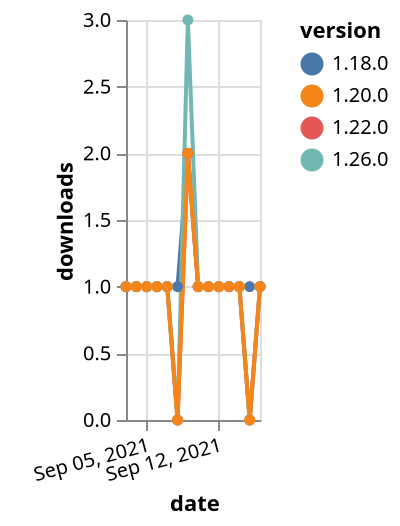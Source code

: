 {"$schema": "https://vega.github.io/schema/vega-lite/v5.json", "description": "A simple bar chart with embedded data.", "data": {"values": [{"date": "2021-09-03", "total": 234, "delta": 1, "version": "1.18.0"}, {"date": "2021-09-04", "total": 235, "delta": 1, "version": "1.18.0"}, {"date": "2021-09-05", "total": 236, "delta": 1, "version": "1.18.0"}, {"date": "2021-09-06", "total": 237, "delta": 1, "version": "1.18.0"}, {"date": "2021-09-07", "total": 238, "delta": 1, "version": "1.18.0"}, {"date": "2021-09-08", "total": 239, "delta": 1, "version": "1.18.0"}, {"date": "2021-09-09", "total": 241, "delta": 2, "version": "1.18.0"}, {"date": "2021-09-10", "total": 242, "delta": 1, "version": "1.18.0"}, {"date": "2021-09-11", "total": 243, "delta": 1, "version": "1.18.0"}, {"date": "2021-09-12", "total": 244, "delta": 1, "version": "1.18.0"}, {"date": "2021-09-13", "total": 245, "delta": 1, "version": "1.18.0"}, {"date": "2021-09-14", "total": 246, "delta": 1, "version": "1.18.0"}, {"date": "2021-09-15", "total": 247, "delta": 1, "version": "1.18.0"}, {"date": "2021-09-16", "total": 248, "delta": 1, "version": "1.18.0"}, {"date": "2021-09-03", "total": 178, "delta": 1, "version": "1.22.0"}, {"date": "2021-09-04", "total": 179, "delta": 1, "version": "1.22.0"}, {"date": "2021-09-05", "total": 180, "delta": 1, "version": "1.22.0"}, {"date": "2021-09-06", "total": 181, "delta": 1, "version": "1.22.0"}, {"date": "2021-09-07", "total": 182, "delta": 1, "version": "1.22.0"}, {"date": "2021-09-08", "total": 182, "delta": 0, "version": "1.22.0"}, {"date": "2021-09-09", "total": 184, "delta": 2, "version": "1.22.0"}, {"date": "2021-09-10", "total": 185, "delta": 1, "version": "1.22.0"}, {"date": "2021-09-11", "total": 186, "delta": 1, "version": "1.22.0"}, {"date": "2021-09-12", "total": 187, "delta": 1, "version": "1.22.0"}, {"date": "2021-09-13", "total": 188, "delta": 1, "version": "1.22.0"}, {"date": "2021-09-14", "total": 189, "delta": 1, "version": "1.22.0"}, {"date": "2021-09-15", "total": 189, "delta": 0, "version": "1.22.0"}, {"date": "2021-09-16", "total": 190, "delta": 1, "version": "1.22.0"}, {"date": "2021-09-03", "total": 169, "delta": 1, "version": "1.26.0"}, {"date": "2021-09-04", "total": 170, "delta": 1, "version": "1.26.0"}, {"date": "2021-09-05", "total": 171, "delta": 1, "version": "1.26.0"}, {"date": "2021-09-06", "total": 172, "delta": 1, "version": "1.26.0"}, {"date": "2021-09-07", "total": 173, "delta": 1, "version": "1.26.0"}, {"date": "2021-09-08", "total": 173, "delta": 0, "version": "1.26.0"}, {"date": "2021-09-09", "total": 176, "delta": 3, "version": "1.26.0"}, {"date": "2021-09-10", "total": 177, "delta": 1, "version": "1.26.0"}, {"date": "2021-09-11", "total": 178, "delta": 1, "version": "1.26.0"}, {"date": "2021-09-12", "total": 179, "delta": 1, "version": "1.26.0"}, {"date": "2021-09-13", "total": 180, "delta": 1, "version": "1.26.0"}, {"date": "2021-09-14", "total": 181, "delta": 1, "version": "1.26.0"}, {"date": "2021-09-15", "total": 181, "delta": 0, "version": "1.26.0"}, {"date": "2021-09-16", "total": 182, "delta": 1, "version": "1.26.0"}, {"date": "2021-09-03", "total": 181, "delta": 1, "version": "1.20.0"}, {"date": "2021-09-04", "total": 182, "delta": 1, "version": "1.20.0"}, {"date": "2021-09-05", "total": 183, "delta": 1, "version": "1.20.0"}, {"date": "2021-09-06", "total": 184, "delta": 1, "version": "1.20.0"}, {"date": "2021-09-07", "total": 185, "delta": 1, "version": "1.20.0"}, {"date": "2021-09-08", "total": 185, "delta": 0, "version": "1.20.0"}, {"date": "2021-09-09", "total": 187, "delta": 2, "version": "1.20.0"}, {"date": "2021-09-10", "total": 188, "delta": 1, "version": "1.20.0"}, {"date": "2021-09-11", "total": 189, "delta": 1, "version": "1.20.0"}, {"date": "2021-09-12", "total": 190, "delta": 1, "version": "1.20.0"}, {"date": "2021-09-13", "total": 191, "delta": 1, "version": "1.20.0"}, {"date": "2021-09-14", "total": 192, "delta": 1, "version": "1.20.0"}, {"date": "2021-09-15", "total": 192, "delta": 0, "version": "1.20.0"}, {"date": "2021-09-16", "total": 193, "delta": 1, "version": "1.20.0"}]}, "width": "container", "mark": {"type": "line", "point": {"filled": true}}, "encoding": {"x": {"field": "date", "type": "temporal", "timeUnit": "yearmonthdate", "title": "date", "axis": {"labelAngle": -15}}, "y": {"field": "delta", "type": "quantitative", "title": "downloads"}, "color": {"field": "version", "type": "nominal"}, "tooltip": {"field": "delta"}}}